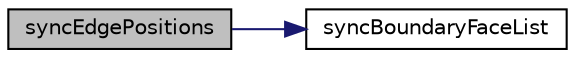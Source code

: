 digraph "syncEdgePositions"
{
  bgcolor="transparent";
  edge [fontname="Helvetica",fontsize="10",labelfontname="Helvetica",labelfontsize="10"];
  node [fontname="Helvetica",fontsize="10",shape=record];
  rankdir="LR";
  Node1 [label="syncEdgePositions",height=0.2,width=0.4,color="black", fillcolor="grey75", style="filled" fontcolor="black"];
  Node1 -> Node2 [color="midnightblue",fontsize="10",style="solid",fontname="Helvetica"];
  Node2 [label="syncBoundaryFaceList",height=0.2,width=0.4,color="black",URL="$classFoam_1_1syncTools.html#aff3eb0f0b83158bb7913499166eb99f7",tooltip="Synchronize values on boundary faces only. "];
}
